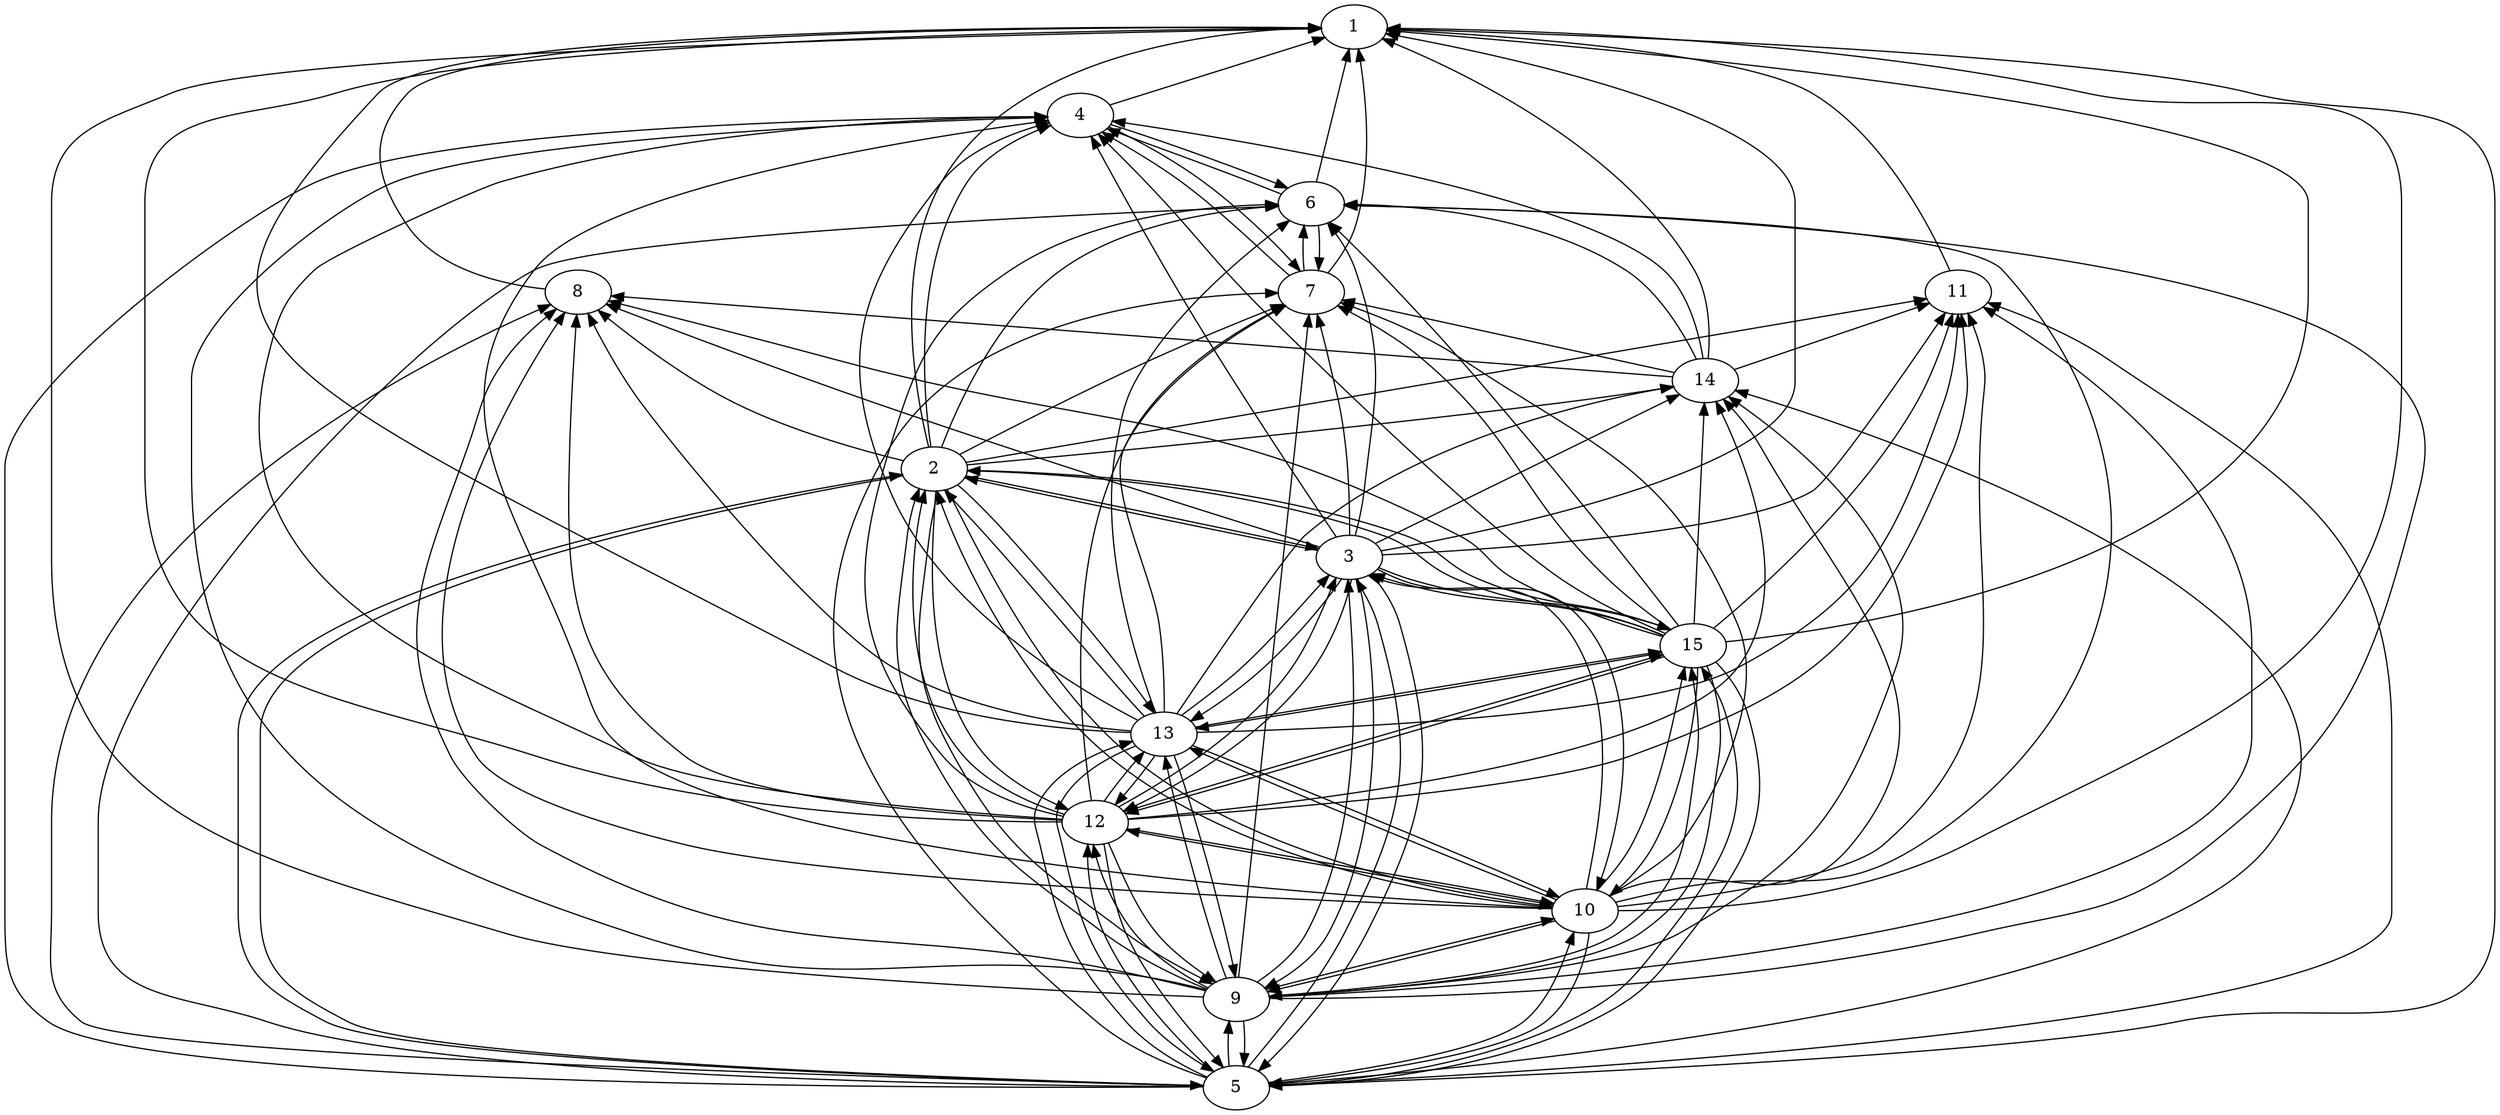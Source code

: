 strict digraph G {
	graph [bb="0,0,2028,900"];
	node [label="\N"];
	1	 [height=0.5,
		label=1,
		pos="1099,882",
		width=0.75];
	2	 [height=0.5,
		label=2,
		pos="757,522",
		width=0.75];
	1 -> 2	 [dir=back,
		pos="s,1072.2,878.29 1062.1,876.82 1000.2,867.71 878.35,847.9 840,828 798.41,806.42 786.23,796.69 763,756 722.5,685.07 741.9,581.27 752.1,\
539.94"];
	3	 [height=0.5,
		label=3,
		pos="1095,450",
		width=0.75];
	1 -> 3	 [dir=back,
		pos="s,1125.1,877.39 1135,875.54 1226,858.17 1458,807.11 1458,738 1458,738 1458,738 1458,594 1458,521.54 1204.9,469.69 1121.4,454.55"];
	4	 [height=0.5,
		label=4,
		pos="876,810",
		width=0.75];
	1 -> 4	 [dir=back,
		pos="s,1074.3,874.02 1064.6,870.89 1019.2,856.22 940.3,830.76 900.49,817.91"];
	5	 [height=0.5,
		label=5,
		pos="1003,18",
		width=0.75];
	1 -> 5	 [dir=back,
		pos="s,1126.2,881.25 1136.4,880.95 1265.8,877.03 1694.9,861.76 1828,828 1922.5,804.04 2028,835.47 2028,738 2028,738 2028,738 2028,162 \
2028,40.557 1889,96.48 1770,72 1624.1,41.964 1149.3,23.248 1030.3,18.95"];
	6	 [height=0.5,
		label=6,
		pos="1064,738",
		width=0.75];
	1 -> 6	 [dir=back,
		pos="s,1094.6,864.05 1092.2,854.17 1085.2,825.26 1074.4,780.87 1068.4,756.17"];
	7	 [height=0.5,
		label=7,
		pos="1064,666",
		width=0.75];
	1 -> 7	 [dir=back,
		pos="s,1102.5,864.01 1104.1,853.77 1109,820.86 1113.7,765.23 1100,720 1095.7,705.77 1086.3,691.85 1078.1,681.72"];
	8	 [height=0.5,
		label=8,
		pos="467,666",
		width=0.75];
	1 -> 8	 [dir=back,
		pos="s,1071.7,881.12 1061.5,880.78 910.47,875.69 353.3,855.13 328,828 295.27,792.89 300.89,759.61 328,720 341.23,700.66 405.24,681.68 \
441.61,672.21"];
	9	 [height=0.5,
		label=9,
		pos="1003,90",
		width=0.75];
	1 -> 9	 [dir=back,
		pos="s,1071.6,881.57 1061.5,881.4 894.34,878.52 221.37,864.72 135,828 80.878,804.99 38,796.81 38,738 38,738 38,738 38,450 38,236.95 202.85,\
204.96 407,144 515.89,111.49 873.86,95.11 975.73,91.032"];
	10	 [height=0.5,
		label=10,
		pos="1287,162",
		width=0.75];
	1 -> 10	 [dir=back,
		pos="s,1126.2,880.44 1136.4,879.83 1249.8,873.07 1588.3,851.43 1696,828 1813.8,802.37 1952,858.6 1952,738 1952,738 1952,738 1952,594 \
1952,362.61 1800,321.39 1594,216 1544.9,190.86 1379.1,171.5 1313.8,164.67"];
	11	 [height=0.5,
		label=11,
		pos="1591,666",
		width=0.75];
	1 -> 11	 [dir=back,
		pos="s,1126.2,880.77 1136.4,880.23 1219.4,875.72 1415.8,861.71 1472,828 1530.2,793.07 1568.7,717.71 1583.8,683.51"];
	12	 [height=0.5,
		label=12,
		pos="888,234",
		width=0.75];
	1 -> 12	 [dir=back,
		pos="s,1071.9,881.9 1061.6,881.83 920.34,880.83 420.3,874.06 269,828 192.79,804.8 114,817.66 114,738 114,738 114,738 114,522 114,346.17 \
265.48,341.43 433,288 513.81,262.23 775.71,241.92 860.93,235.86"];
	13	 [height=0.5,
		label=13,
		pos="944,306",
		width=0.75];
	1 -> 13	 [dir=back,
		pos="s,1071.7,881.18 1061.4,880.86 907.14,876 330.17,856.01 304,828 109.45,619.78 189.1,616.75 676,360 717.98,337.86 857.94,317.36 917.16,\
309.44"];
	14	 [height=0.5,
		label=14,
		pos="1385,594",
		width=0.75];
	1 -> 14	 [dir=back,
		pos="s,1122.8,873.08 1132.2,869.22 1192.6,844.06 1319.3,781.88 1376,684 1388.8,661.85 1389,631.42 1387.4,612.23"];
	15	 [height=0.5,
		label=15,
		pos="1375,378",
		width=0.75];
	1 -> 15	 [dir=back,
		pos="s,1126.2,879.91 1136.2,879.11 1290.9,866.58 1876,814.19 1876,738 1876,738 1876,738 1876,666 1876,445.28 1506,391.23 1401.9,380.39"];
	2 -> 3	 [dir=back,
		pos="s,782.39,515.74 792.23,513.53 860.36,498.33 1008.3,466.88 1068.7,454.84"];
	2 -> 5	 [dir=back,
		pos="s,730.43,518.23 720.53,516.65 595.08,496.33 190,419.29 190,306 190,306 190,306 190,162 190,111.05 216,95.897 261,72 324.81,38.11 \
849.51,21.918 975.82,18.636"];
	2 -> 9	 [dir=back,
		pos="s,744.28,505.64 740.89,495.94 738.21,487.15 736.09,477.22 735,468 725.51,388.07 715.84,358.32 755,288 798.43,210.02 823.91,197.98 \
895,144 921.04,124.23 955.24,107.27 978.36,97.873"];
	2 -> 10	 [dir=back,
		pos="s,759.59,503.78 762.85,493.99 779.98,445.62 828.64,346.05 899,288 1010.5,195.99 1191.8,170.27 1260.1,163.9"];
	2 -> 12	 [dir=back,
		pos="s,749.26,504.75 746.83,494.79 736.32,446.78 729.75,346.55 781,288 802.5,263.44 837.98,247.86 862.38,240.05"];
	2 -> 13	 [dir=back,
		pos="s,765.98,504.73 772.58,497.16 780.66,488.09 790.38,477.68 799,468 846.38,414.8 900.05,349.2 927.19,320.54"];
	2 -> 15	 [dir=back,
		pos="s,783.68,519.08 793.81,518.03 873.97,509.69 1061.3,489.36 1122,468 1151.7,457.55 1153.9,443.99 1183,432 1243.2,407.2 1263.4,417.16 \
1325,396 1333.2,393.17 1342.1,389.37 1350.2,385.99"];
	3 -> 2	 [dir=back,
		pos="s,1069.4,456.32 1059.5,458.53 991.25,473.76 843.61,505.14 783.3,517.16"];
	3 -> 5	 [dir=back,
		pos="s,1100.9,432.11 1105.9,423.26 1110.6,414.94 1115.3,405.45 1118,396 1148.5,287.57 1142,244.43 1091,144 1069.1,100.93 1031.8,57.862 \
1013.3,34.923"];
	3 -> 9	 [dir=back,
		pos="s,1094,431.72 1094.6,421.72 1098.5,365.16 1109,235.66 1060,144 1050.9,126.9 1033.8,113.16 1020.5,103.82"];
	3 -> 10	 [dir=back,
		pos="s,1110.9,435.17 1120.3,431.76 1186.1,410.47 1227.2,446.92 1269,396 1321.3,332.38 1296.5,222.99 1288.3,180.05"];
	3 -> 12	 [dir=back,
		pos="s,1083.8,433.35 1079.8,423.93 1071.9,405.12 1061.7,379.69 1048,360 1010.3,305.98 942.07,265.63 908,246.44"];
	3 -> 13	 [dir=back,
		pos="s,1077.9,435.78 1070.9,428.23 1053.8,409.26 1030.2,381.51 1007,360 991.52,345.67 972.35,331.44 959,321.18"];
	3 -> 15	 [dir=back,
		pos="s,1113.6,436.9 1123.2,433.23 1124.5,432.79 1125.7,432.38 1127,432 1212.5,405.84 1239.5,422.16 1325,396 1333.5,393.41 1342.5,389.56 \
1350.8,386.08"];
	4 -> 2	 [dir=back,
		pos="s,851.24,802.49 841.71,798.75 821.51,790.27 797.38,776.54 784,756 739.02,686.96 748.12,581.63 754.03,539.91"];
	4 -> 3	 [dir=back,
		pos="s,885.22,792.77 889.98,783.96 907.44,751.72 938.49,695.26 967,648 1008.3,579.48 1061.2,500.14 1083.9,466.47"];
	4 -> 5	 [dir=back,
		pos="s,848.92,808.67 838.61,808.15 712.49,801.72 307.54,779.45 254,756 190.54,728.2 0,585.18 0,522 0,522 0,522 0,162 0,119.08 0.26575,\
97.209 35,72 74.121,43.607 822.69,22.684 975.79,18.691"];
	4 -> 6	 [dir=back,
		pos="s,898.43,799.87 907.79,796.34 935.96,785.79 977.79,770.58 1014,756 1022.1,752.75 1030.9,748.9 1039.1,745.59"];
	4 -> 7	 [dir=back,
		pos="s,894.53,796.49 903.16,791.39 919.6,781.67 940.49,769.08 958,756 990.57,731.66 1024.5,697.95 1045.3,679.47"];
	4 -> 9	 [dir=back,
		pos="s,848.97,809.29 838.81,808.99 729.96,805.62 413.7,792.85 318,756 269.9,737.48 152,645.54 152,594 152,594 152,594 152,522 152,290.61 \
290.1,216.01 510,144 688.89,85.416 746.37,139.23 932,108 947.55,105.38 964.69,101.08 978.24,97.335"];
	4 -> 10	 [dir=back,
		pos="s,849.42,806.64 839.46,805.29 742.25,791.93 481.23,750.43 431,684 343.61,568.43 416.63,495.85 467,360 480.12,324.62 481.08,309.63 \
512,288 637.24,200.39 1137.7,169.58 1260,163.29"];
	4 -> 12	 [dir=back,
		pos="s,848.91,808.07 838.74,807.32 742.2,800.13 485.79,779.36 404,756 386.03,750.87 265.5,696.93 252,684 225.87,658.97 222.7,647.12 214,\
612 166.45,420.03 373.44,355.87 512,288 573.89,257.68 785.34,240.88 860.89,235.73"];
	4 -> 13	 [dir=back,
		pos="s,849.87,804.53 840.24,801.81 814.94,794.16 782.24,780.19 763,756 692.33,667.13 677.19,608.75 721,504 760.86,408.71 874.02,341.69 \
922.03,316.75"];
	4 -> 14	 [dir=back,
		pos="s,902.51,806.26 912.41,804.79 1012,789.89 1285.6,744.23 1351,684 1371.5,665.1 1379.7,632.56 1383,612.22"];
	4 -> 15	 [dir=back,
		pos="s,891.33,795.06 898.72,787.77 908.46,778.11 919.9,766.6 930,756 974.71,709.07 982.07,693.74 1028,648 1078.8,597.37 1208.8,472.52 \
1268,432 1295.1,413.43 1329.5,397.22 1351.9,387.52"];
	5 -> 2	 [dir=back,
		pos="s,975.78,18.797 965.58,19.098 825.81,23.257 340.23,39.481 279,72 234,95.897 208,111.05 208,162 208,306 208,306 208,306 208,420.4 \
621.03,497.84 730.66,517.23"];
	5 -> 3	 [dir=back,
		pos="s,1021.5,31.192 1029,38.222 1053.2,61.832 1088.1,102.91 1109,144 1160,244.43 1166.5,287.57 1136,396 1131.8,410.9 1122.4,425.88 1113.4,\
436.27"];
	5 -> 9	 [dir=back,
		pos="s,1008.9,35.593 1009.6,45.596 1009.9,54.523 1009.7,64.181 1008.9,72.202"];
	5 -> 10	 [dir=back,
		pos="s,1030.1,20.434 1040.2,21.551 1102.3,28.584 1222.8,45.894 1255,72 1277.4,90.16 1288.1,123.24 1290.2,143.84"];
	5 -> 12	 [dir=back,
		pos="s,991.64,34.515 984.78,42.279 963.85,66.001 930.8,104.25 913,144 902.43,167.61 898.83,197.64 895.29,216.34"];
	5 -> 13	 [dir=back,
		pos="s,983.91,31.057 975.25,36.347 960.7,45.486 943.52,57.66 931,72 884.2,125.61 876.96,146.65 861,216 857.41,231.59 853.05,238.11 861,\
252 873.98,274.66 900.57,288.74 920.34,296.82"];
	5 -> 15	 [dir=back,
		pos="s,1029.8,20.838 1040,22.091 1107.4,30.553 1246.8,50.953 1290,72 1333.9,93.382 1342.8,105.59 1373,144 1423.9,208.87 1440.9,244.77 \
1418,324 1413.6,339.33 1403.4,354.5 1393.7,364.84"];
	6 -> 2	 [dir=back,
		pos="s,1037.8,733.52 1027.9,731.71 976.75,722.28 886.63,703.48 860,684 808.09,646.02 775.91,573.23 763.21,539.7"];
	6 -> 3	 [dir=back,
		pos="s,1077.9,722.21 1084.1,713.94 1090.3,705.07 1096.5,694.59 1100,684 1125.1,607.96 1115.7,583.58 1107,504 1105.7,491.78 1102.7,478.28 \
1100,467.84"];
	6 -> 4	 [dir=back,
		pos="s,1044.3,750.81 1035.1,754.75 1034,755.18 1033,755.59 1032,756 986.73,774.23 932.67,793.45 901.31,803.3"];
	6 -> 5	 [dir=back,
		pos="s,1036.7,736.95 1026.6,736.54 898.69,731.3 483.48,712.26 431,684 318.86,623.61 76,361.37 76,234 76,234 76,234 76,162 76,88.776 144.57,\
95.25 214,72 287.48,47.395 844.92,24.193 975.63,19.053"];
	6 -> 7	 [dir=back,
		pos="s,1058.1,720.2 1057.4,710.18 1057.1,701.24 1057.3,691.59 1058.1,683.59"];
	6 -> 9	 [dir=back,
		pos="s,1091.3,737.6 1101.7,737.4 1250.8,734.3 1797.1,715.91 1928,612 1967.9,580.36 1978.9,553.21 1966,504 1927.9,359.14 1910.4,306.45 \
1791,216 1718.7,161.22 1688.4,164.27 1600,144 1489.1,118.57 1131.8,97.17 1030.2,91.482"];
	6 -> 10	 [dir=back,
		pos="s,1091,737.49 1101.2,737.27 1221,734.52 1591.6,722.93 1627,684 1768.4,528.4 1733.2,332.3 1558,216 1483.5,166.52 1447.5,198.72 1360,\
180 1344,176.59 1326.3,172.21 1312.2,168.63"];
	6 -> 12	 [dir=back,
		pos="s,1037.4,734.53 1027.4,733.13 968.33,724.74 855.34,706.29 822,684 757.01,640.55 744.54,614.55 721,540 686.79,431.65 690.59,374.72 \
764,288 789.03,258.43 833.31,244.55 861.62,238.41"];
	6 -> 13	 [dir=back,
		pos="s,1045.3,724.56 1037.1,718.36 1007.7,695.67 960.92,655.79 932,612 913.16,583.48 911.1,573.63 905,540 890.38,459.36 922.05,362.69 \
936.89,323.64"];
	6 -> 14	 [dir=back,
		pos="s,1090.8,734.83 1100.9,733.54 1162.8,725.51 1284.2,707.29 1320,684 1347.5,666.14 1367.1,632.31 1377.2,611.6"];
	6 -> 15	 [dir=back,
		pos="s,1079.4,723.1 1086.8,715.82 1096.5,706.17 1108,694.66 1118,684 1176.7,621.7 1190.9,605.52 1246,540 1290,487.73 1339.7,423.81 1362.5,\
394.33"];
	7 -> 2	 [dir=back,
		pos="s,1040.7,656.7 1031.3,652.9 1005.3,642.31 968.04,626.79 936,612 878.21,585.32 811.57,550.79 778.27,533.27"];
	7 -> 3	 [dir=back,
		pos="s,1068.9,648.07 1071.5,638.33 1073.7,629.9 1076.1,620.6 1078,612 1085.2,580.21 1088.3,572.39 1092,540 1094.8,515.3 1095.3,486.56 \
1095.2,468.33"];
	7 -> 4	 [dir=back,
		pos="s,1054.3,683.09 1047.6,690.74 1030.4,709.74 1002.7,736.03 976,756 951.72,774.15 920.93,791.33 899.71,801.26"];
	7 -> 5	 [dir=back,
		pos="s,1038.1,660.78 1027.8,658.6 946.57,641.11 753.96,594.56 721,540 606.57,350.59 723.13,216.19 891,72 917.04,49.636 953.94,34.221 \
978.16,25.751"];
	7 -> 6	 [dir=back,
		pos="s,1069.9,683.59 1070.6,693.6 1070.9,702.52 1070.7,712.18 1069.9,720.2"];
	7 -> 9	 [dir=back,
		pos="s,1062.1,647.81 1061,637.7 1050.2,536.1 1013.7,191.42 1004.9,108.19"];
	7 -> 10	 [dir=back,
		pos="s,1087.3,656.8 1096.8,652.99 1127.5,640.56 1170.7,622.25 1186,612 1301.1,534.78 1356.6,523.52 1411,396 1434.7,340.29 1396.3,259.6 \
1364,216 1356.1,205.37 1327.4,186.57 1307.3,174.2"];
	7 -> 12	 [dir=back,
		pos="s,1042.1,655.29 1033,650.35 996.93,630.24 938.8,591.67 912,540 861.09,441.84 876.94,301.77 884.78,252.22"];
	7 -> 13	 [dir=back,
		pos="s,1041.6,655.54 1032.3,650.69 995.56,630.92 936.76,592.68 912,540 896.64,507.32 933.74,437.66 940,396 943.72,371.25 944.35,342.28 \
944.3,324.04"];
	7 -> 14	 [dir=back,
		pos="s,1089.7,660.23 1099.5,658.03 1164.7,643.4 1302,612.62 1359.2,599.8"];
	7 -> 15	 [dir=back,
		pos="s,1086,655.39 1095.1,650.66 1113.2,640.92 1136,627.28 1154,612 1233.7,544.15 1230.6,504.65 1306,432 1321.9,416.7 1341.9,401.4 1356.3,\
391.02"];
	8 -> 2	 [dir=back,
		pos="s,483.62,651.74 491.36,645.39 515.94,625.42 555.65,595.39 594,576 640.16,552.66 698.62,536.15 731.51,527.94"];
	8 -> 3	 [dir=back,
		pos="s,490.48,656.85 499.99,653.17 546.26,635.29 633.17,602.14 708,576 844.08,528.46 1009,476.68 1070.4,457.6"];
	8 -> 5	 [dir=back,
		pos="s,443.94,656.57 434.63,652.53 334.74,608.57 38,459.04 38,234 38,234 38,234 38,162 38,120.6 29.908,98.151 62,72 98.391,42.345 825.8,\
22.462 976.01,18.663"];
	8 -> 9	 [dir=back,
		pos="s,448.63,652.5 440.82,646.11 429.66,636.68 417.14,624.7 408,612 387.54,583.58 387.62,573.04 376,540 338.8,434.2 312.69,388.23 363,\
288 373.22,267.64 415.97,226.85 436,216 634.37,108.54 712.4,159.73 932,108 947.22,104.41 964.21,100.12 977.75,96.623"];
	8 -> 10	 [dir=back,
		pos="s,455.42,649.67 449.62,641.02 407.3,576.82 307.78,403.05 384,288 406.66,253.8 514.12,225.64 554,216 691.99,182.66 1143.8,166.48 \
1259.7,162.82"];
	8 -> 12	 [dir=back,
		pos="s,465.66,647.65 464.97,637.56 463.25,612.03 460.93,573.53 460,540 456.68,420.51 459.59,361.32 554,288 601.96,250.76 790.3,238.45 \
861,235.09"];
	8 -> 13	 [dir=back,
		pos="s,475.22,648.65 479.76,639.61 489.23,621.09 503.05,596.14 518,576 557.54,522.74 666.6,393.24 724,360 786.79,323.64 873.35,311.64 \
916.8,307.77"];
	8 -> 14	 [dir=back,
		pos="s,493.98,663.88 504.17,663.08 655.94,651.18 1226.9,606.4 1358,596.12"];
	8 -> 15	 [dir=back,
		pos="s,493.78,662.54 503.94,661.12 613.09,645.62 941.63,591.08 1184,468 1207.1,456.25 1207.3,444.68 1230,432 1269.6,409.83 1320.1,393.4 \
1349.9,384.79"];
	9 -> 2	 [dir=back,
		pos="s,983.02,102.17 973.96,106.88 955.64,116.48 932.12,129.48 913,144 841.91,197.98 816.43,210.02 773,288 733.84,358.32 743.51,388.07 \
753,468 754.43,480.07 757.6,493.34 759.38,503.7"];
	9 -> 3	 [dir=back,
		pos="s,1027,98.785 1036,103.77 1051.7,113.11 1068.8,126.87 1078,144 1130.4,242.03 1114.7,383.36 1102.2,432.43"];
	9 -> 5	 [dir=back,
		pos="s,997.08,72.202 996.41,62.176 996.06,53.236 996.29,43.586 997.1,35.593"];
	9 -> 10	 [dir=back,
		pos="s,1028.8,95.564 1038.7,97.92 1097.1,111.93 1211.3,140.91 1262,154.57"];
	9 -> 12	 [dir=back,
		pos="s,985.48,103.85 976.92,109.71 963.96,118.81 948.94,130.58 938,144 919.77,166.36 907.81,198.13 899.2,217.33"];
	9 -> 13	 [dir=back,
		pos="s,1002,108 1000.1,118.03 990.65,163.36 966.31,251.43 952.61,288.69"];
	9 -> 15	 [dir=back,
		pos="s,1030.1,91.35 1040.2,91.98 1116.3,96.904 1285.8,111.7 1332,144 1389.3,184.03 1384.7,218.91 1395,288 1398.8,313.53 1393.2,343.29 \
1386.4,361.38"];
	10 -> 2	 [dir=back,
		pos="s,1260.1,164.84 1250.2,166.07 1178.4,175.31 1018.7,204.09 917,288 840.55,351.08 789.71,463.19 767.87,505.35"];
	10 -> 3	 [dir=back,
		pos="s,1296.9,178.8 1300.5,188.35 1317.1,235.78 1336.2,336.14 1287,396 1243.2,449.32 1200.2,406.84 1136,432 1130.2,434.28 1124.1,437.45 \
1118.4,440.5"];
	10 -> 5	 [dir=back,
		pos="s,1277.7,144.94 1274.3,135.29 1267.1,114.94 1256.5,87.813 1237,72 1204.8,45.88 1084.2,28.565 1029.7,21.54"];
	10 -> 9	 [dir=back,
		pos="s,1261.1,156.41 1251.2,154.05 1192.8,140.03 1078.6,111.08 1028,97.431"];
	10 -> 12	 [dir=back,
		pos="s,1261.1,167.53 1251.1,169.41 1195.7,179.74 1086.8,199.09 994,216 967.21,220.88 936.28,226.64 914.53,230.31"];
	10 -> 13	 [dir=back,
		pos="s,1265,172.83 1255.6,176.98 1187.6,207.01 1028.5,273.7 967.84,297.42"];
	10 -> 15	 [dir=back,
		pos="s,1307.7,174.02 1315.5,180.84 1325.7,190.53 1336.2,203.01 1343,216 1368.3,264.33 1378.5,329.04 1378.6,360.01"];
	11 -> 2	 [dir=back,
		pos="s,1564.7,661.45 1554.8,659.75 1414.1,635.45 905.18,547.59 783.34,526.55"];
	11 -> 3	 [dir=back,
		pos="s,1580.9,648.99 1575.6,640.3 1550.3,598.98 1499.9,520.72 1472,504 1412.7,468.45 1198.4,454.94 1122.2,451.19"];
	11 -> 5	 [dir=back,
		pos="s,1615.5,658.01 1625,654.57 1650.3,645.23 1684.8,630.55 1712,612 1852.9,515.76 1944,476.67 1944,306 1944,306 1944,306 1944,162 1944,\
66.97 1184.4,26.462 1030.1,19.214"];
	11 -> 9	 [dir=back,
		pos="s,1611.8,654.42 1620.6,649.15 1684.6,610.3 1830,507.74 1830,378 1830,378 1830,378 1830,306 1830,136.65 1172.6,97.575 1030,91.094"];
	11 -> 10	 [dir=back,
		pos="s,1599.7,648.49 1603.7,639.11 1607.1,630.63 1610.3,621.1 1612,612 1615,596.27 1613.7,591.9 1612,576 1594.1,412.68 1647.1,329.2 1528,\
216 1497.2,186.75 1369.9,170.44 1313.8,164.56"];
	11 -> 12	 [dir=back,
		pos="s,1593.9,648.06 1595.3,638.04 1596.4,629.69 1597.5,620.49 1598,612 1599,596.03 1600.7,591.78 1598,576 1592.4,542.6 1586.5,535.07 \
1573,504 1514.5,369.33 1460.9,338.56 1323,288 1247.2,260.19 998.06,241.37 915.13,235.76"];
	11 -> 13	 [dir=back,
		pos="s,1591.1,647.89 1590.7,637.69 1589.7,619.6 1587,595.88 1580,576 1539.3,461.09 1518.7,417.1 1411,360 1333.8,319.05 1058.7,308.82 \
971.05,306.57"];
	11 -> 14	 [dir=back,
		pos="s,1567,657.6 1557.3,654.21 1515.6,639.66 1445.9,615.28 1409.2,602.46"];
	11 -> 15	 [dir=back,
		pos="s,1586.2,648.05 1583.3,638.28 1577.6,619.98 1569,595.8 1558,576 1513.3,495.35 1429,421.58 1392.6,391.85"];
	12 -> 2	 [dir=back,
		pos="s,865.28,244.24 855.91,248.47 837.19,257.3 814.47,270.33 799,288 744.28,350.51 755.48,460.54 758.1,503.8"];
	12 -> 3	 [dir=back,
		pos="s,911.77,242.75 920.95,247.02 961.42,266.43 1028.7,306.51 1066,360 1081.8,382.67 1092.9,412.96 1096.5,431.97"];
	12 -> 5	 [dir=back,
		pos="s,881.94,216.34 881.78,206.3 882.2,187.96 886.16,163.74 895,144 916.03,97.027 958.37,52.143 983.63,30.86"];
	12 -> 9	 [dir=back,
		pos="s,886.55,215.94 888.93,206.12 894.23,187.22 904.99,162.42 920,144 935.98,124.4 960.65,108.32 979.22,98.941"];
	12 -> 10	 [dir=back,
		pos="s,913.71,227.7 923.73,225.74 939.72,222.66 958.72,219.15 976,216 1080.8,196.91 1206.2,174.69 1260.3,165.88"];
	12 -> 13	 [dir=back,
		pos="s,904.69,248.36 911.33,255.93 920.22,266.4 929.7,278.75 936.32,288.57"];
	12 -> 15	 [dir=back,
		pos="s,913.43,240.62 923.3,243.39 1017.2,269.88 1271,344.93 1350.8,369.85"];
	13 -> 2	 [dir=back,
		pos="s,935.47,323.31 929.46,331.73 905.87,364.02 858.97,420.88 817,468 804.14,482.44 788.84,498.5 776.56,509.32"];
	13 -> 3	 [dir=back,
		pos="s,966.5,316.31 975.4,321.85 991.17,332.05 1009.9,345.98 1025,360 1050,383.17 1075.4,413.59 1088.1,432.46"];
	13 -> 5	 [dir=back,
		pos="s,917.88,300.82 908.23,297.82 884.85,289.92 856.53,275.63 843,252 835.05,238.11 839.41,231.59 843,216 858.96,146.65 866.2,125.61 \
913,72 931,51.373 958.66,35.228 978.82,26.152"];
	13 -> 9	 [dir=back,
		pos="s,944.98,287.96 946.95,277.91 956.38,232.54 980.73,144.44 994.42,107.24"];
	13 -> 10	 [dir=back,
		pos="s,965.74,295.29 975.05,291.16 1042.7,261.26 1201.8,194.59 1262.8,170.71"];
	13 -> 12	 [dir=back,
		pos="s,927.43,291.78 920.8,284.21 911.89,273.74 902.38,261.35 895.73,251.51"];
	13 -> 15	 [dir=back,
		pos="s,970.58,309.89 980.58,311.48 1065.8,325.05 1275.3,360.06 1349,373.05"];
	14 -> 2	 [dir=back,
		pos="s,1358.6,589.57 1348.5,587.93 1325.5,584.21 1295,579.51 1268,576 1083.3,552.05 860.05,531.25 783.92,524.39"];
	14 -> 3	 [dir=back,
		pos="s,1363.2,583.18 1354,578.6 1294.9,549.27 1167.5,486.02 1116.7,460.75"];
	14 -> 5	 [dir=back,
		pos="s,1410.1,586.74 1419.9,583.79 1548.3,544.46 1980.5,395.99 1844,216 1741.5,80.795 1163.3,29.921 1030.3,19.923"];
	14 -> 9	 [dir=back,
		pos="s,1405.2,581.72 1413.5,576.13 1427.6,566.49 1444.2,553.75 1457,540 1516.3,476.08 1563.6,442.35 1535,360 1494.8,244.36 1470,205.35 \
1364,144 1306.9,110.94 1103.8,95.932 1030,91.484"];
	14 -> 10	 [dir=back,
		pos="s,1399.1,578.38 1405.8,570.46 1460,506.39 1594.9,326.26 1504,216 1450.7,151.36 1397.6,208.9 1319,180 1314.9,178.5 1310.8,176.53 \
1306.8,174.44"];
	14 -> 12	 [dir=back,
		pos="s,1394.2,576.87 1398.7,567.69 1420.9,520.79 1457.9,421.88 1411,360 1349.5,278.88 1013.5,244.55 915.08,236.14"];
	14 -> 13	 [dir=back,
		pos="s,1358.7,590 1348.5,588.19 1283.5,576.19 1146.3,543.24 1059,468 1032.9,445.48 977.38,359.27 954.35,322.63"];
	14 -> 15	 [dir=back,
		pos="s,1384.2,575.96 1383.7,565.71 1381.6,520.64 1377.6,433.79 1375.8,396.15"];
	15 -> 2	 [dir=back,
		pos="s,1355.9,391.02 1346.2,394.86 1345.1,395.25 1344.1,395.63 1343,396 1281.4,417.16 1261.2,407.2 1201,432 1171.9,443.99 1169.7,457.55 \
1140,468 1074.2,491.13 859.96,513.07 783.88,519.86"];
	15 -> 3	 [dir=back,
		pos="s,1356.4,391.1 1346.8,394.77 1345.5,395.21 1344.3,395.62 1343,396 1257.5,422.16 1230.5,405.84 1145,432 1136.5,434.59 1127.5,438.44 \
1119.2,441.92"];
	15 -> 5	 [dir=back,
		pos="s,1381.8,360.26 1387.1,351.71 1392.1,343.32 1397.2,333.69 1400,324 1422.9,244.77 1405.9,208.87 1355,144 1324.8,105.59 1315.9,93.382 \
1272,72 1228.7,50.903 1088.7,30.457 1029.6,22.032"];
	15 -> 9	 [dir=back,
		pos="s,1373.2,360.03 1374.6,350.03 1377,332.23 1380.1,308.73 1377,288 1366.7,218.91 1371.3,184.03 1314,144 1267.6,111.56 1096.8,96.769 \
1029.9,91.914"];
	15 -> 10	 [dir=back,
		pos="s,1367.9,360.5 1365.7,350.55 1358.5,317.16 1347.9,259.84 1325,216 1317.7,202.12 1306.2,188.83 1297.5,178.9"];
	15 -> 12	 [dir=back,
		pos="s,1349.8,371.44 1339.9,368.68 1246.2,342.24 992.16,267.11 912.27,242.16"];
	15 -> 13	 [dir=back,
		pos="s,1348.6,374.13 1338.6,372.55 1253.5,359 1043.8,323.96 970.04,310.96"];
}
